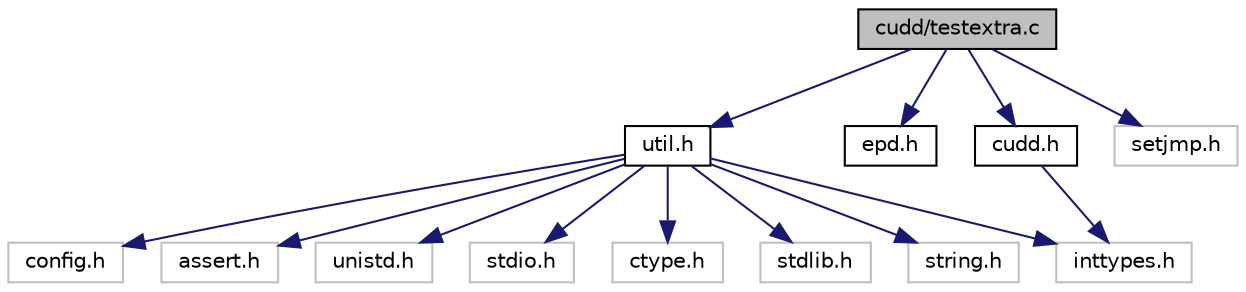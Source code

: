 digraph "cudd/testextra.c"
{
 // LATEX_PDF_SIZE
  edge [fontname="Helvetica",fontsize="10",labelfontname="Helvetica",labelfontsize="10"];
  node [fontname="Helvetica",fontsize="10",shape=record];
  Node0 [label="cudd/testextra.c",height=0.2,width=0.4,color="black", fillcolor="grey75", style="filled", fontcolor="black",tooltip="This program tests selected features of CUDD."];
  Node0 -> Node1 [color="midnightblue",fontsize="10",style="solid",fontname="Helvetica"];
  Node1 [label="util.h",height=0.2,width=0.4,color="black", fillcolor="white", style="filled",URL="$util_8h.html",tooltip="Low-level utilities."];
  Node1 -> Node2 [color="midnightblue",fontsize="10",style="solid",fontname="Helvetica"];
  Node2 [label="config.h",height=0.2,width=0.4,color="grey75", fillcolor="white", style="filled",tooltip=" "];
  Node1 -> Node3 [color="midnightblue",fontsize="10",style="solid",fontname="Helvetica"];
  Node3 [label="assert.h",height=0.2,width=0.4,color="grey75", fillcolor="white", style="filled",tooltip=" "];
  Node1 -> Node4 [color="midnightblue",fontsize="10",style="solid",fontname="Helvetica"];
  Node4 [label="unistd.h",height=0.2,width=0.4,color="grey75", fillcolor="white", style="filled",tooltip=" "];
  Node1 -> Node5 [color="midnightblue",fontsize="10",style="solid",fontname="Helvetica"];
  Node5 [label="stdio.h",height=0.2,width=0.4,color="grey75", fillcolor="white", style="filled",tooltip=" "];
  Node1 -> Node6 [color="midnightblue",fontsize="10",style="solid",fontname="Helvetica"];
  Node6 [label="ctype.h",height=0.2,width=0.4,color="grey75", fillcolor="white", style="filled",tooltip=" "];
  Node1 -> Node7 [color="midnightblue",fontsize="10",style="solid",fontname="Helvetica"];
  Node7 [label="stdlib.h",height=0.2,width=0.4,color="grey75", fillcolor="white", style="filled",tooltip=" "];
  Node1 -> Node8 [color="midnightblue",fontsize="10",style="solid",fontname="Helvetica"];
  Node8 [label="string.h",height=0.2,width=0.4,color="grey75", fillcolor="white", style="filled",tooltip=" "];
  Node1 -> Node9 [color="midnightblue",fontsize="10",style="solid",fontname="Helvetica"];
  Node9 [label="inttypes.h",height=0.2,width=0.4,color="grey75", fillcolor="white", style="filled",tooltip=" "];
  Node0 -> Node10 [color="midnightblue",fontsize="10",style="solid",fontname="Helvetica"];
  Node10 [label="epd.h",height=0.2,width=0.4,color="black", fillcolor="white", style="filled",URL="$epd_8h.html",tooltip="The University of Colorado extended double precision package."];
  Node0 -> Node11 [color="midnightblue",fontsize="10",style="solid",fontname="Helvetica"];
  Node11 [label="cudd.h",height=0.2,width=0.4,color="black", fillcolor="white", style="filled",URL="$cudd_8h.html",tooltip="The University of Colorado decision diagram package."];
  Node11 -> Node9 [color="midnightblue",fontsize="10",style="solid",fontname="Helvetica"];
  Node0 -> Node12 [color="midnightblue",fontsize="10",style="solid",fontname="Helvetica"];
  Node12 [label="setjmp.h",height=0.2,width=0.4,color="grey75", fillcolor="white", style="filled",tooltip=" "];
}
